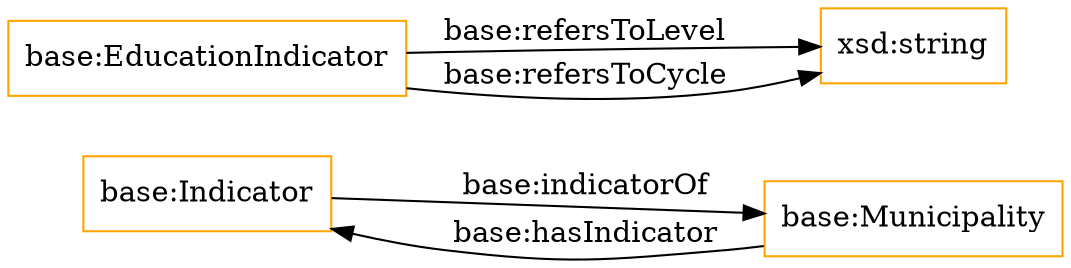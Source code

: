digraph ar2dtool_diagram { 
rankdir=LR;
size="1501"
node [shape = rectangle, color="orange"]; "base:Indicator" "base:Municipality" "base:EducationIndicator" ; /*classes style*/
	"base:EducationIndicator" -> "xsd:string" [ label = "base:refersToLevel" ];
	"base:Indicator" -> "base:Municipality" [ label = "base:indicatorOf" ];
	"base:Municipality" -> "base:Indicator" [ label = "base:hasIndicator" ];
	"base:EducationIndicator" -> "xsd:string" [ label = "base:refersToCycle" ];

}
